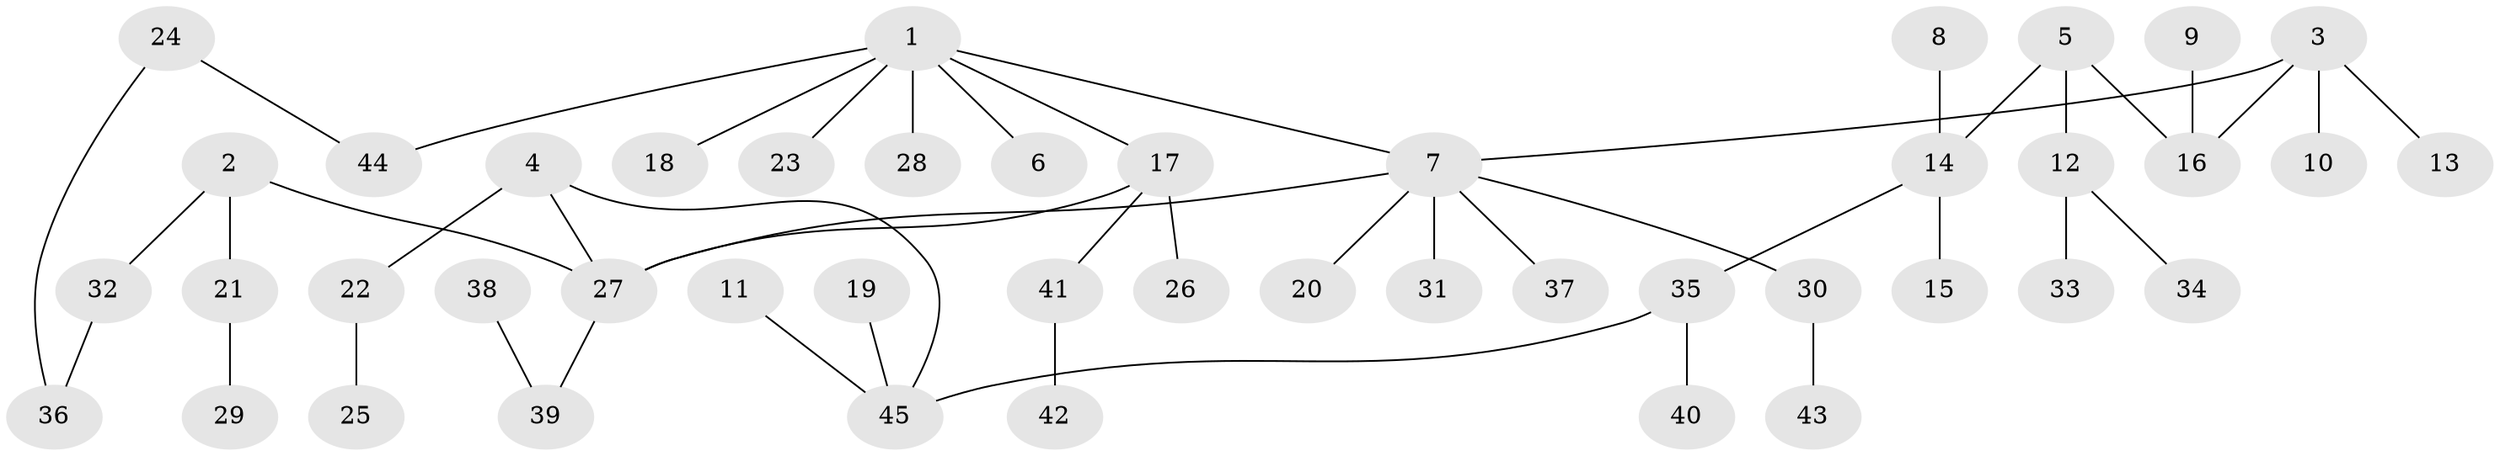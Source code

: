 // original degree distribution, {3: 0.16853932584269662, 6: 0.02247191011235955, 7: 0.011235955056179775, 4: 0.056179775280898875, 2: 0.2696629213483146, 1: 0.449438202247191, 5: 0.02247191011235955}
// Generated by graph-tools (version 1.1) at 2025/49/03/09/25 03:49:19]
// undirected, 45 vertices, 47 edges
graph export_dot {
graph [start="1"]
  node [color=gray90,style=filled];
  1;
  2;
  3;
  4;
  5;
  6;
  7;
  8;
  9;
  10;
  11;
  12;
  13;
  14;
  15;
  16;
  17;
  18;
  19;
  20;
  21;
  22;
  23;
  24;
  25;
  26;
  27;
  28;
  29;
  30;
  31;
  32;
  33;
  34;
  35;
  36;
  37;
  38;
  39;
  40;
  41;
  42;
  43;
  44;
  45;
  1 -- 6 [weight=1.0];
  1 -- 7 [weight=1.0];
  1 -- 17 [weight=1.0];
  1 -- 18 [weight=1.0];
  1 -- 23 [weight=1.0];
  1 -- 28 [weight=1.0];
  1 -- 44 [weight=1.0];
  2 -- 21 [weight=1.0];
  2 -- 27 [weight=1.0];
  2 -- 32 [weight=1.0];
  3 -- 7 [weight=1.0];
  3 -- 10 [weight=1.0];
  3 -- 13 [weight=1.0];
  3 -- 16 [weight=1.0];
  4 -- 22 [weight=1.0];
  4 -- 27 [weight=1.0];
  4 -- 45 [weight=1.0];
  5 -- 12 [weight=1.0];
  5 -- 14 [weight=1.0];
  5 -- 16 [weight=1.0];
  7 -- 20 [weight=1.0];
  7 -- 27 [weight=1.0];
  7 -- 30 [weight=1.0];
  7 -- 31 [weight=1.0];
  7 -- 37 [weight=1.0];
  8 -- 14 [weight=1.0];
  9 -- 16 [weight=1.0];
  11 -- 45 [weight=1.0];
  12 -- 33 [weight=1.0];
  12 -- 34 [weight=1.0];
  14 -- 15 [weight=1.0];
  14 -- 35 [weight=1.0];
  17 -- 26 [weight=1.0];
  17 -- 27 [weight=1.0];
  17 -- 41 [weight=1.0];
  19 -- 45 [weight=1.0];
  21 -- 29 [weight=1.0];
  22 -- 25 [weight=1.0];
  24 -- 36 [weight=1.0];
  24 -- 44 [weight=1.0];
  27 -- 39 [weight=1.0];
  30 -- 43 [weight=1.0];
  32 -- 36 [weight=1.0];
  35 -- 40 [weight=1.0];
  35 -- 45 [weight=1.0];
  38 -- 39 [weight=1.0];
  41 -- 42 [weight=1.0];
}
